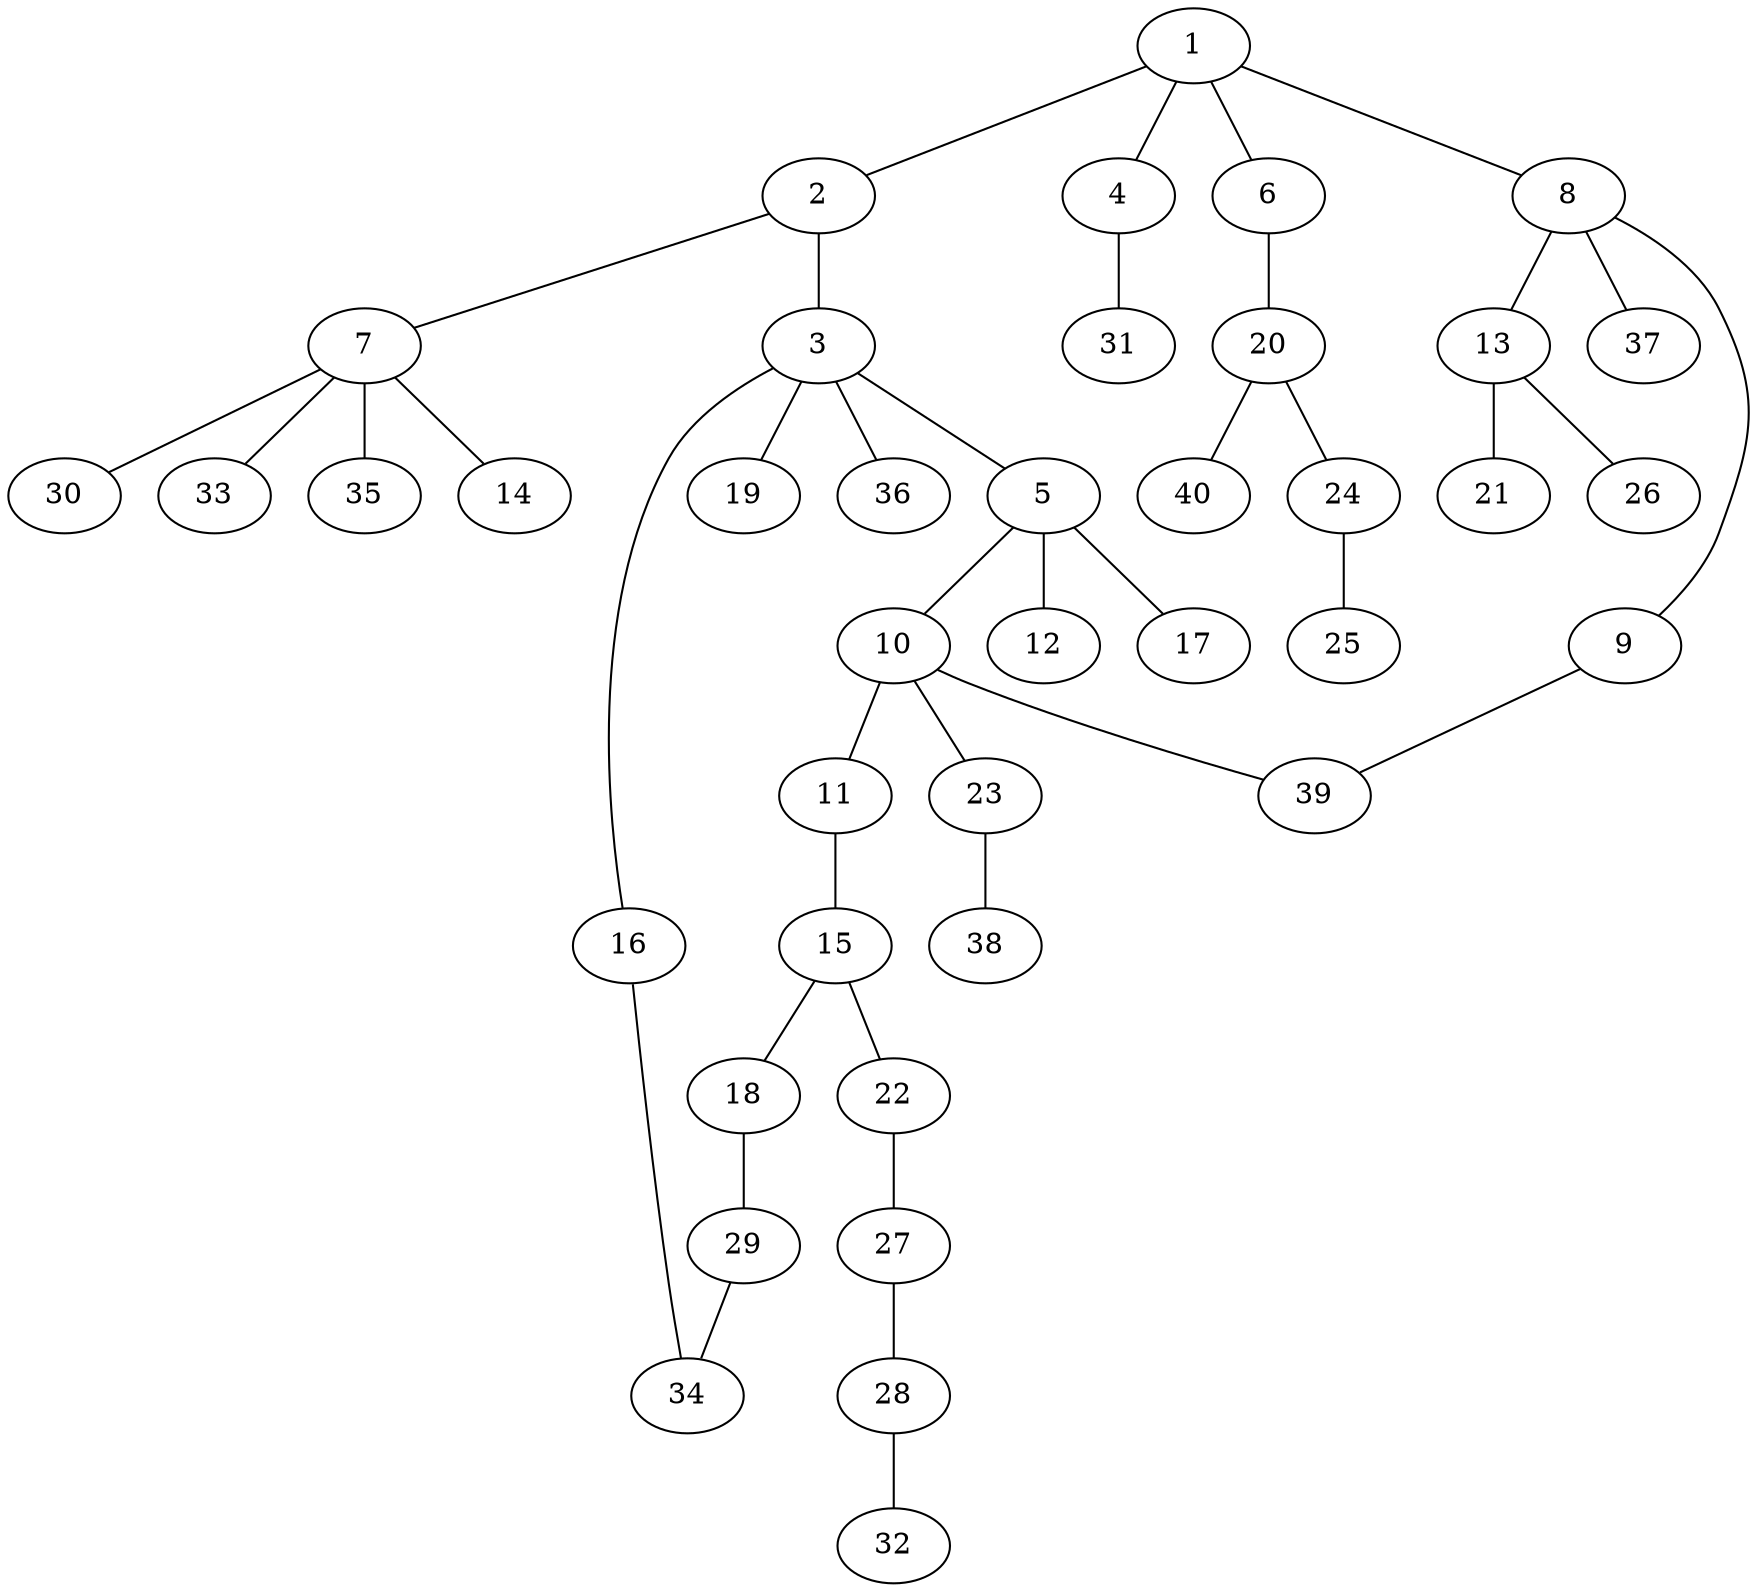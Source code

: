 graph graphname {1--2
1--4
1--6
1--8
2--3
2--7
3--5
3--16
3--19
3--36
4--31
5--10
5--12
5--17
6--20
7--14
7--30
7--33
7--35
8--9
8--13
8--37
9--39
10--11
10--23
10--39
11--15
13--21
13--26
15--18
15--22
16--34
18--29
20--24
20--40
22--27
23--38
24--25
27--28
28--32
29--34
}